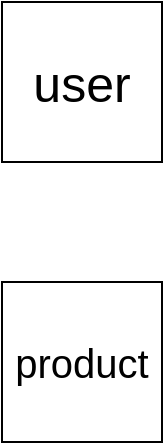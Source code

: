 <mxfile version="20.4.2" type="github">
  <diagram id="kzJL9atE9O9o9XDxvXT9" name="Page-1">
    <mxGraphModel dx="946" dy="586" grid="1" gridSize="10" guides="1" tooltips="1" connect="1" arrows="1" fold="1" page="1" pageScale="1" pageWidth="827" pageHeight="1169" math="0" shadow="0">
      <root>
        <mxCell id="0" />
        <mxCell id="1" parent="0" />
        <mxCell id="Aut2r16E7ktsNyzHzylD-1" value="&lt;font style=&quot;font-size: 20px;&quot;&gt;product&lt;/font&gt;" style="whiteSpace=wrap;html=1;aspect=fixed;" vertex="1" parent="1">
          <mxGeometry x="370" y="260" width="80" height="80" as="geometry" />
        </mxCell>
        <mxCell id="Aut2r16E7ktsNyzHzylD-2" value="&lt;font style=&quot;font-size: 25px;&quot;&gt;user&lt;/font&gt;" style="whiteSpace=wrap;html=1;aspect=fixed;" vertex="1" parent="1">
          <mxGeometry x="370" y="120" width="80" height="80" as="geometry" />
        </mxCell>
      </root>
    </mxGraphModel>
  </diagram>
</mxfile>
